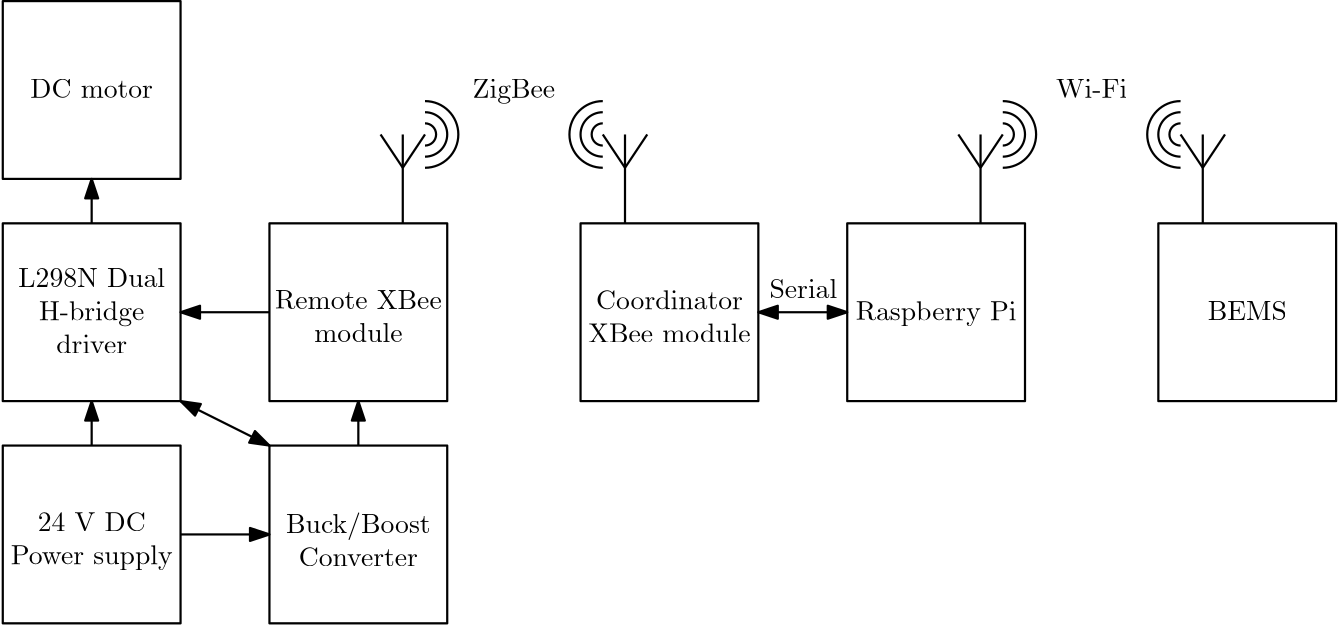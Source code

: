 <?xml version="1.0"?>
<!DOCTYPE ipe SYSTEM "ipe.dtd">
<ipe version="70212" creator="Ipe 7.2.13">
<info created="D:20191001100854" modified="D:20200109181323"/>
<ipestyle name="basic">
<symbol name="arrow/arc(spx)">
<path stroke="sym-stroke" fill="sym-stroke" pen="sym-pen">
0 0 m
-1 0.333 l
-1 -0.333 l
h
</path>
</symbol>
<symbol name="arrow/farc(spx)">
<path stroke="sym-stroke" fill="white" pen="sym-pen">
0 0 m
-1 0.333 l
-1 -0.333 l
h
</path>
</symbol>
<symbol name="arrow/ptarc(spx)">
<path stroke="sym-stroke" fill="sym-stroke" pen="sym-pen">
0 0 m
-1 0.333 l
-0.8 0 l
-1 -0.333 l
h
</path>
</symbol>
<symbol name="arrow/fptarc(spx)">
<path stroke="sym-stroke" fill="white" pen="sym-pen">
0 0 m
-1 0.333 l
-0.8 0 l
-1 -0.333 l
h
</path>
</symbol>
<symbol name="mark/circle(sx)" transformations="translations">
<path fill="sym-stroke">
0.6 0 0 0.6 0 0 e
0.4 0 0 0.4 0 0 e
</path>
</symbol>
<symbol name="mark/disk(sx)" transformations="translations">
<path fill="sym-stroke">
0.6 0 0 0.6 0 0 e
</path>
</symbol>
<symbol name="mark/fdisk(sfx)" transformations="translations">
<group>
<path fill="sym-fill">
0.5 0 0 0.5 0 0 e
</path>
<path fill="sym-stroke" fillrule="eofill">
0.6 0 0 0.6 0 0 e
0.4 0 0 0.4 0 0 e
</path>
</group>
</symbol>
<symbol name="mark/box(sx)" transformations="translations">
<path fill="sym-stroke" fillrule="eofill">
-0.6 -0.6 m
0.6 -0.6 l
0.6 0.6 l
-0.6 0.6 l
h
-0.4 -0.4 m
0.4 -0.4 l
0.4 0.4 l
-0.4 0.4 l
h
</path>
</symbol>
<symbol name="mark/square(sx)" transformations="translations">
<path fill="sym-stroke">
-0.6 -0.6 m
0.6 -0.6 l
0.6 0.6 l
-0.6 0.6 l
h
</path>
</symbol>
<symbol name="mark/fsquare(sfx)" transformations="translations">
<group>
<path fill="sym-fill">
-0.5 -0.5 m
0.5 -0.5 l
0.5 0.5 l
-0.5 0.5 l
h
</path>
<path fill="sym-stroke" fillrule="eofill">
-0.6 -0.6 m
0.6 -0.6 l
0.6 0.6 l
-0.6 0.6 l
h
-0.4 -0.4 m
0.4 -0.4 l
0.4 0.4 l
-0.4 0.4 l
h
</path>
</group>
</symbol>
<symbol name="mark/cross(sx)" transformations="translations">
<group>
<path fill="sym-stroke">
-0.43 -0.57 m
0.57 0.43 l
0.43 0.57 l
-0.57 -0.43 l
h
</path>
<path fill="sym-stroke">
-0.43 0.57 m
0.57 -0.43 l
0.43 -0.57 l
-0.57 0.43 l
h
</path>
</group>
</symbol>
<symbol name="arrow/fnormal(spx)">
<path stroke="sym-stroke" fill="white" pen="sym-pen">
0 0 m
-1 0.333 l
-1 -0.333 l
h
</path>
</symbol>
<symbol name="arrow/pointed(spx)">
<path stroke="sym-stroke" fill="sym-stroke" pen="sym-pen">
0 0 m
-1 0.333 l
-0.8 0 l
-1 -0.333 l
h
</path>
</symbol>
<symbol name="arrow/fpointed(spx)">
<path stroke="sym-stroke" fill="white" pen="sym-pen">
0 0 m
-1 0.333 l
-0.8 0 l
-1 -0.333 l
h
</path>
</symbol>
<symbol name="arrow/linear(spx)">
<path stroke="sym-stroke" pen="sym-pen">
-1 0.333 m
0 0 l
-1 -0.333 l
</path>
</symbol>
<symbol name="arrow/fdouble(spx)">
<path stroke="sym-stroke" fill="white" pen="sym-pen">
0 0 m
-1 0.333 l
-1 -0.333 l
h
-1 0 m
-2 0.333 l
-2 -0.333 l
h
</path>
</symbol>
<symbol name="arrow/double(spx)">
<path stroke="sym-stroke" fill="sym-stroke" pen="sym-pen">
0 0 m
-1 0.333 l
-1 -0.333 l
h
-1 0 m
-2 0.333 l
-2 -0.333 l
h
</path>
</symbol>
<symbol name="random">
<path matrix="0.5 0 0 1 96 0" stroke="black">
64 704 m
64 640 l
192 640 l
192 704 l
h
</path>
</symbol>
<pen name="heavier" value="0.8"/>
<pen name="fat" value="1.2"/>
<pen name="ultrafat" value="2"/>
<symbolsize name="large" value="5"/>
<symbolsize name="small" value="2"/>
<symbolsize name="tiny" value="1.1"/>
<arrowsize name="large" value="10"/>
<arrowsize name="small" value="5"/>
<arrowsize name="tiny" value="3"/>
<color name="red" value="1 0 0"/>
<color name="green" value="0 1 0"/>
<color name="blue" value="0 0 1"/>
<color name="yellow" value="1 1 0"/>
<color name="orange" value="1 0.647 0"/>
<color name="gold" value="1 0.843 0"/>
<color name="purple" value="0.627 0.125 0.941"/>
<color name="gray" value="0.745"/>
<color name="brown" value="0.647 0.165 0.165"/>
<color name="navy" value="0 0 0.502"/>
<color name="pink" value="1 0.753 0.796"/>
<color name="seagreen" value="0.18 0.545 0.341"/>
<color name="turquoise" value="0.251 0.878 0.816"/>
<color name="violet" value="0.933 0.51 0.933"/>
<color name="darkblue" value="0 0 0.545"/>
<color name="darkcyan" value="0 0.545 0.545"/>
<color name="darkgray" value="0.663"/>
<color name="darkgreen" value="0 0.392 0"/>
<color name="darkmagenta" value="0.545 0 0.545"/>
<color name="darkorange" value="1 0.549 0"/>
<color name="darkred" value="0.545 0 0"/>
<color name="lightblue" value="0.678 0.847 0.902"/>
<color name="lightcyan" value="0.878 1 1"/>
<color name="lightgray" value="0.827"/>
<color name="lightgreen" value="0.565 0.933 0.565"/>
<color name="lightyellow" value="1 1 0.878"/>
<dashstyle name="dashed" value="[4] 0"/>
<dashstyle name="dotted" value="[1 3] 0"/>
<dashstyle name="dash dotted" value="[4 2 1 2] 0"/>
<dashstyle name="dash dot dotted" value="[4 2 1 2 1 2] 0"/>
<textsize name="large" value="\large"/>
<textsize name="Large" value="\Large"/>
<textsize name="LARGE" value="\LARGE"/>
<textsize name="huge" value="\huge"/>
<textsize name="Huge" value="\Huge"/>
<textsize name="small" value="\small"/>
<textsize name="footnote" value="\footnotesize"/>
<textsize name="tiny" value="\tiny"/>
<textstyle name="center" begin="\begin{center}" end="\end{center}"/>
<textstyle name="itemize" begin="\begin{itemize}" end="\end{itemize}"/>
<textstyle name="item" begin="\begin{itemize}\item{}" end="\end{itemize}"/>
<gridsize name="4 pts" value="4"/>
<gridsize name="8 pts (~3 mm)" value="8"/>
<gridsize name="16 pts (~6 mm)" value="16"/>
<gridsize name="32 pts (~12 mm)" value="32"/>
<gridsize name="10 pts (~3.5 mm)" value="10"/>
<gridsize name="20 pts (~7 mm)" value="20"/>
<gridsize name="14 pts (~5 mm)" value="14"/>
<gridsize name="28 pts (~10 mm)" value="28"/>
<gridsize name="56 pts (~20 mm)" value="56"/>
<anglesize name="90 deg" value="90"/>
<anglesize name="60 deg" value="60"/>
<anglesize name="45 deg" value="45"/>
<anglesize name="30 deg" value="30"/>
<anglesize name="22.5 deg" value="22.5"/>
<opacity name="10%" value="0.1"/>
<opacity name="30%" value="0.3"/>
<opacity name="50%" value="0.5"/>
<opacity name="75%" value="0.75"/>
<tiling name="falling" angle="-60" step="4" width="1"/>
<tiling name="rising" angle="30" step="4" width="1"/>
</ipestyle>
<page>
<layer name="alpha"/>
<view layers="alpha" active="alpha"/>
<path layer="alpha" matrix="1 0 0 1 -72 0" stroke="black" pen="heavier">
224 704 m
224 640 l
288 640 l
288 704 l
h
</path>
<text matrix="1 0 0 1 -72 0" transformations="translations" pos="224 680" stroke="black" type="minipage" width="64" height="11.873" depth="6.89" valign="top" style="center">Remote XBee module</text>
<text matrix="1 0 0 1 -72 0" transformations="translations" pos="256 668" stroke="black" type="minipage" width="0" height="2.491" depth="0" valign="top" style="center"></text>
<path matrix="1 0 0 1 -72 0" stroke="black" pen="heavier" rarrow="normal/normal">
192 672 m
224 672 l
</path>
<path matrix="1 0 0 1 -72 0" stroke="black" pen="heavier">
272 736 m
272 704 l
</path>
<path matrix="1 0 0 1 -72 0" stroke="black" pen="heavier">
280 736 m
272 724 l
</path>
<path matrix="1 0 0 1 -72 0" stroke="black" pen="heavier">
264 736 m
272 724 l
</path>
<path matrix="1 0 0 1 -72 0" stroke="black" pen="heavier">
280 740 m
4 0 0 -4 280 736 280 732 a
</path>
<path matrix="1 0 0 1 -72 0" stroke="black" pen="heavier">
280 744 m
8 0 0 -8 280 736 280 728 a
</path>
<path matrix="1 0 0 1 -72 0" stroke="black" pen="heavier">
280 748 m
12 0 0 -12 280 736 280 724 a
</path>
<path matrix="1 0 0 1 -72 0" stroke="black" pen="heavier">
336 704 m
336 640 l
400 640 l
400 704 l
h
</path>
<text matrix="1 0 0 1 -72 0" transformations="translations" pos="336 680" stroke="black" type="minipage" width="64" height="11.924" depth="6.95" valign="top" style="center">Coordinator XBee module</text>
<path matrix="1 0 0 1 8 0" stroke="black" pen="heavier">
272 736 m
272 704 l
</path>
<path matrix="1 0 0 1 8 0" stroke="black" pen="heavier">
280 736 m
272 724 l
</path>
<path matrix="1 0 0 1 8 0" stroke="black" pen="heavier">
264 736 m
272 724 l
</path>
<path matrix="-1 0 0 -1 552 1472" stroke="black" pen="heavier">
280 740 m
4 0 0 -4 280 736 280 732 a
</path>
<path matrix="-1 0 0 -1 552 1472" stroke="black" pen="heavier">
280 744 m
8 0 0 -8 280 736 280 728 a
</path>
<path matrix="-1 0 0 -1 552 1472" stroke="black" pen="heavier">
280 748 m
12 0 0 -12 280 736 280 724 a
</path>
<text matrix="1 0 0 1 8 0" transformations="translations" pos="212 756" stroke="black" type="minipage" width="40" height="6.865" depth="1.88" valign="top" style="center">ZigBee</text>
<path matrix="1 0 0 1 8 0" stroke="black" pen="heavier">
352 704 m
352 640 l
416 640 l
416 704 l
h
</path>
<text matrix="1 0 0 1 8 -4" transformations="translations" pos="352 680" stroke="black" type="minipage" width="64" height="6.926" depth="1.93" valign="top" style="center">Raspberry Pi</text>
<path matrix="1 0 0 1 8 0" stroke="black" pen="heavier" arrow="normal/normal" rarrow="normal/normal">
320 672 m
352 672 l
</path>
<path matrix="1 0 0 1 8 0" stroke="black" pen="heavier">
464 704 m
464 640 l
528 640 l
528 704 l
h
</path>
<text matrix="1 0 0 1 8 0" transformations="translations" pos="464 676" stroke="black" type="minipage" width="64" height="5.898" depth="0.91" valign="top" style="center">BEMS</text>
<path matrix="1 0 0 1 136 0" stroke="black" pen="heavier">
272 736 m
272 704 l
</path>
<path matrix="1 0 0 1 136 0" stroke="black" pen="heavier">
280 736 m
272 724 l
</path>
<path matrix="1 0 0 1 136 0" stroke="black" pen="heavier">
264 736 m
272 724 l
</path>
<path matrix="1 0 0 1 136 0" stroke="black" pen="heavier">
280 740 m
4 0 0 -4 280 736 280 732 a
</path>
<path matrix="1 0 0 1 136 0" stroke="black" pen="heavier">
280 744 m
8 0 0 -8 280 736 280 728 a
</path>
<path matrix="1 0 0 1 136 0" stroke="black" pen="heavier">
280 748 m
12 0 0 -12 280 736 280 724 a
</path>
<path matrix="1 0 0 1 216 0" stroke="black" pen="heavier">
272 736 m
272 704 l
</path>
<path matrix="1 0 0 1 216 0" stroke="black" pen="heavier">
280 736 m
272 724 l
</path>
<path matrix="1 0 0 1 216 0" stroke="black" pen="heavier">
264 736 m
272 724 l
</path>
<path matrix="-1 0 0 -1 760 1472" stroke="black" pen="heavier">
280 740 m
4 0 0 -4 280 736 280 732 a
</path>
<path matrix="-1 0 0 -1 760 1472" stroke="black" pen="heavier">
280 744 m
8 0 0 -8 280 736 280 728 a
</path>
<path matrix="-1 0 0 -1 760 1472" stroke="black" pen="heavier">
280 748 m
12 0 0 -12 280 736 280 724 a
</path>
<text matrix="1 0 0 1 8 4" transformations="translations" pos="324 680" stroke="black" type="minipage" width="24" height="5.958" depth="0.96" valign="top">Serial</text>
<text matrix="1 0 0 1 8 0" transformations="translations" pos="420 756" stroke="black" type="minipage" width="40" height="5.898" depth="0.91" valign="top" style="center">Wi-Fi</text>
<path matrix="1 0 0 1 40 0" stroke="black" pen="heavier">
112 624 m
112 560 l
176 560 l
176 624 l
h
</path>
<text matrix="1 0 0 1 40 0" transformations="translations" pos="112 600" stroke="black" type="minipage" width="64" height="12.197" depth="7.23" valign="top" style="center">Buck/Boost Converter</text>
<path matrix="1 0 0 1 8 -80" stroke="black" pen="heavier">
48 784 m
48 720 l
112 720 l
112 784 l
h
</path>
<text matrix="1 0 0 1 8 -72" transformations="translations" pos="48 760" stroke="black" type="minipage" width="64" height="17.899" depth="12.93" valign="top" style="center">L298N Dual H-bridge driver</text>
<path matrix="1 0 0 1 -88 0" stroke="black" pen="heavier">
144 624 m
144 560 l
208 560 l
208 624 l
h
</path>
<text matrix="1 0 0 1 -88 0" transformations="translations" pos="144 600" stroke="black" type="minipage" width="64" height="12.84" depth="7.86" valign="top" style="center">24 V DC Power supply</text>
<path matrix="1 0 0 1 8 80" stroke="black" pen="heavier" arrow="normal/normal">
80 624 m
80 640 l
</path>
<path matrix="1 0 0 1 8 0" stroke="black" pen="heavier" rarrow="normal/normal">
80 640 m
80 624 l
</path>
<path matrix="1 0 0 1 8 160" stroke="black" pen="heavier">
48 624 m
48 560 l
112 560 l
112 624 l
h
</path>
<text matrix="1 0 0 1 8 148" transformations="translations" pos="48 608" stroke="black" type="minipage" width="64" height="5.898" depth="0.91" valign="top" style="center">DC motor</text>
<path stroke="black" pen="heavier" arrow="normal/normal">
120 592 m
152 592 l
</path>
<path stroke="black" pen="heavier" rarrow="normal/normal">
184 640 m
184 624 l
</path>
<path stroke="black" pen="heavier" arrow="normal/normal" rarrow="normal/normal">
120 640 m
152 624 l
</path>
</page>
</ipe>
